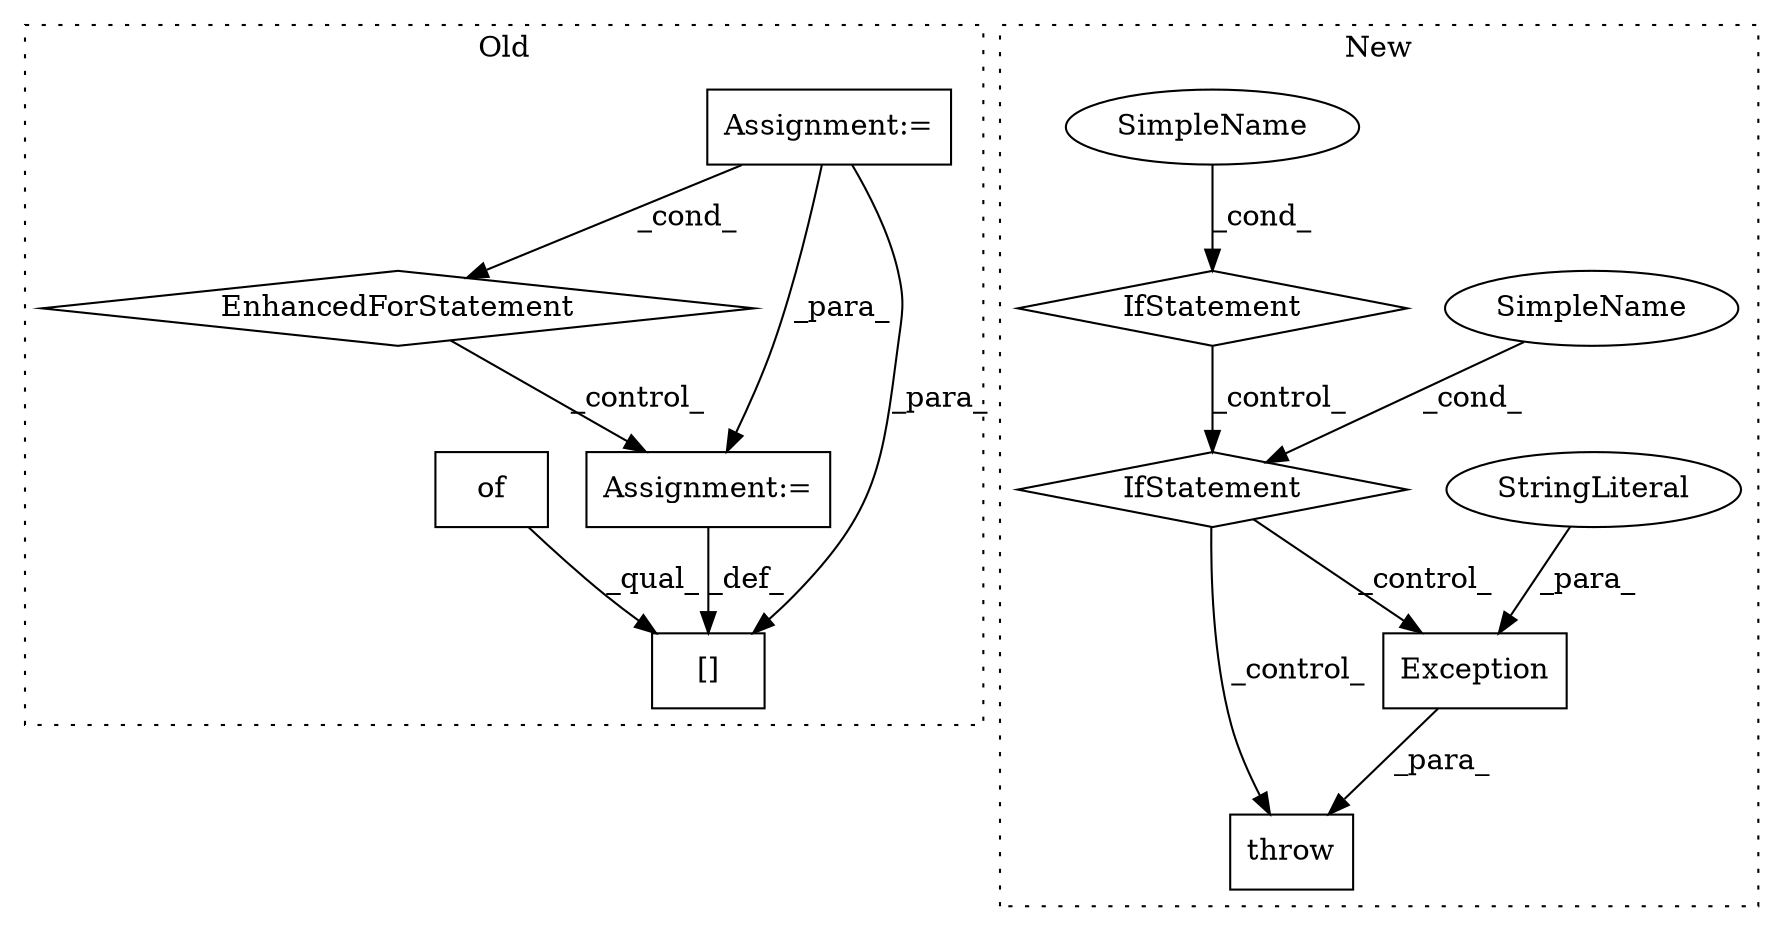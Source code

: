 digraph G {
subgraph cluster0 {
1 [label="EnhancedForStatement" a="70" s="3130,3224" l="63,2" shape="diamond"];
7 [label="Assignment:=" a="7" s="2980" l="1" shape="box"];
8 [label="Assignment:=" a="7" s="3247" l="1" shape="box"];
10 [label="[]" a="2" s="3234,3246" l="11,1" shape="box"];
12 [label="of" a="32" s="3120" l="4" shape="box"];
label = "Old";
style="dotted";
}
subgraph cluster1 {
2 [label="Exception" a="32" s="3665,3703" l="10,1" shape="box"];
3 [label="throw" a="53" s="3659" l="6" shape="box"];
4 [label="SimpleName" a="42" s="" l="" shape="ellipse"];
5 [label="IfStatement" a="25" s="3572,3588" l="4,2" shape="diamond"];
6 [label="StringLiteral" a="45" s="3675" l="28" shape="ellipse"];
9 [label="IfStatement" a="25" s="3489,3505" l="4,2" shape="diamond"];
11 [label="SimpleName" a="42" s="" l="" shape="ellipse"];
label = "New";
style="dotted";
}
1 -> 8 [label="_control_"];
2 -> 3 [label="_para_"];
4 -> 5 [label="_cond_"];
5 -> 3 [label="_control_"];
5 -> 2 [label="_control_"];
6 -> 2 [label="_para_"];
7 -> 10 [label="_para_"];
7 -> 8 [label="_para_"];
7 -> 1 [label="_cond_"];
8 -> 10 [label="_def_"];
9 -> 5 [label="_control_"];
11 -> 9 [label="_cond_"];
12 -> 10 [label="_qual_"];
}